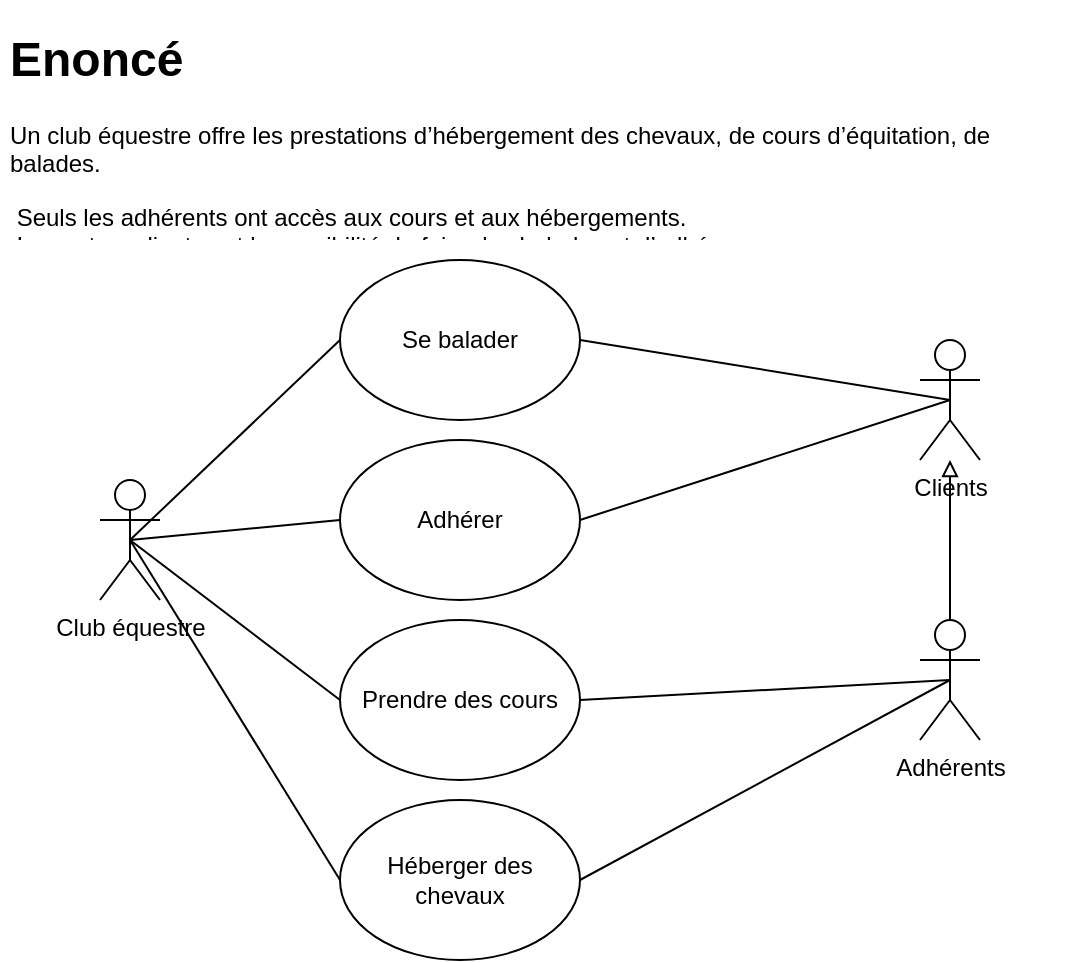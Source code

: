 <mxfile version="13.10.9" type="github">
  <diagram id="fj_6yyRCk6_pBZ1UsKmy" name="Page-1">
    <mxGraphModel dx="1038" dy="575" grid="1" gridSize="10" guides="1" tooltips="1" connect="1" arrows="1" fold="1" page="1" pageScale="1" pageWidth="827" pageHeight="1169" math="0" shadow="0">
      <root>
        <mxCell id="0" />
        <mxCell id="1" parent="0" />
        <mxCell id="PqAbD0kS9idpESj6kXeT-1" value="Club équestre" style="shape=umlActor;verticalLabelPosition=bottom;verticalAlign=top;html=1;outlineConnect=0;" vertex="1" parent="1">
          <mxGeometry x="70" y="240" width="30" height="60" as="geometry" />
        </mxCell>
        <mxCell id="PqAbD0kS9idpESj6kXeT-3" value="&lt;h1&gt;Enoncé&lt;br&gt;&lt;/h1&gt;&lt;p&gt;Un club équestre offre les prestations d’hébergement des chevaux, de cours d’équitation, de balades.&lt;/p&gt;&lt;p&gt;&amp;nbsp;Seuls les adhérents ont accès aux cours et aux hébergements.&lt;br&gt;&amp;nbsp;Les autres clients ont la possibilité de faire des balades et d’adhérer.&lt;/p&gt;" style="text;html=1;strokeColor=none;fillColor=none;spacing=5;spacingTop=-20;whiteSpace=wrap;overflow=hidden;rounded=0;" vertex="1" parent="1">
          <mxGeometry x="20" y="10" width="540" height="110" as="geometry" />
        </mxCell>
        <mxCell id="PqAbD0kS9idpESj6kXeT-13" value="&lt;div align=&quot;center&quot;&gt;Prendre des cours&lt;/div&gt;" style="ellipse;whiteSpace=wrap;html=1;verticalAlign=middle;align=center;" vertex="1" parent="1">
          <mxGeometry x="190" y="310" width="120" height="80" as="geometry" />
        </mxCell>
        <mxCell id="PqAbD0kS9idpESj6kXeT-20" value="" style="edgeStyle=orthogonalEdgeStyle;rounded=0;orthogonalLoop=1;jettySize=auto;html=1;endArrow=block;endFill=0;" edge="1" parent="1" source="PqAbD0kS9idpESj6kXeT-18" target="PqAbD0kS9idpESj6kXeT-15">
          <mxGeometry relative="1" as="geometry" />
        </mxCell>
        <mxCell id="PqAbD0kS9idpESj6kXeT-18" value="Adhérents" style="shape=umlActor;verticalLabelPosition=bottom;verticalAlign=top;html=1;outlineConnect=0;" vertex="1" parent="1">
          <mxGeometry x="480" y="310" width="30" height="60" as="geometry" />
        </mxCell>
        <mxCell id="PqAbD0kS9idpESj6kXeT-25" value="" style="endArrow=none;html=1;exitX=0.5;exitY=0.5;exitDx=0;exitDy=0;exitPerimeter=0;entryX=0;entryY=0.5;entryDx=0;entryDy=0;" edge="1" parent="1" source="PqAbD0kS9idpESj6kXeT-1" target="PqAbD0kS9idpESj6kXeT-13">
          <mxGeometry width="50" height="50" relative="1" as="geometry">
            <mxPoint x="200" y="370" as="sourcePoint" />
            <mxPoint x="250" y="320" as="targetPoint" />
          </mxGeometry>
        </mxCell>
        <mxCell id="PqAbD0kS9idpESj6kXeT-15" value="Clients" style="shape=umlActor;verticalLabelPosition=bottom;verticalAlign=top;html=1;outlineConnect=0;" vertex="1" parent="1">
          <mxGeometry x="480" y="170" width="30" height="60" as="geometry" />
        </mxCell>
        <mxCell id="PqAbD0kS9idpESj6kXeT-26" value="Héberger des &lt;br&gt;chevaux" style="ellipse;whiteSpace=wrap;html=1;verticalAlign=middle;align=center;" vertex="1" parent="1">
          <mxGeometry x="190" y="400" width="120" height="80" as="geometry" />
        </mxCell>
        <mxCell id="PqAbD0kS9idpESj6kXeT-29" value="" style="endArrow=none;html=1;entryX=0;entryY=0.5;entryDx=0;entryDy=0;exitX=0.5;exitY=0.5;exitDx=0;exitDy=0;exitPerimeter=0;" edge="1" parent="1" source="PqAbD0kS9idpESj6kXeT-1" target="PqAbD0kS9idpESj6kXeT-26">
          <mxGeometry width="50" height="50" relative="1" as="geometry">
            <mxPoint x="135" y="270" as="sourcePoint" />
            <mxPoint x="190" y="170" as="targetPoint" />
          </mxGeometry>
        </mxCell>
        <mxCell id="PqAbD0kS9idpESj6kXeT-30" value="Adhérer" style="ellipse;whiteSpace=wrap;html=1;verticalAlign=middle;align=center;" vertex="1" parent="1">
          <mxGeometry x="190" y="220" width="120" height="80" as="geometry" />
        </mxCell>
        <mxCell id="PqAbD0kS9idpESj6kXeT-32" value="" style="endArrow=none;html=1;exitX=0.5;exitY=0.5;exitDx=0;exitDy=0;exitPerimeter=0;entryX=0;entryY=0.5;entryDx=0;entryDy=0;" edge="1" parent="1" source="PqAbD0kS9idpESj6kXeT-1" target="PqAbD0kS9idpESj6kXeT-30">
          <mxGeometry width="50" height="50" relative="1" as="geometry">
            <mxPoint x="135" y="270" as="sourcePoint" />
            <mxPoint x="190" y="320" as="targetPoint" />
          </mxGeometry>
        </mxCell>
        <mxCell id="PqAbD0kS9idpESj6kXeT-33" value="Se balader" style="ellipse;whiteSpace=wrap;html=1;verticalAlign=middle;align=center;" vertex="1" parent="1">
          <mxGeometry x="190" y="130" width="120" height="80" as="geometry" />
        </mxCell>
        <mxCell id="PqAbD0kS9idpESj6kXeT-34" value="" style="endArrow=none;html=1;exitX=0.5;exitY=0.5;exitDx=0;exitDy=0;exitPerimeter=0;entryX=0;entryY=0.5;entryDx=0;entryDy=0;" edge="1" parent="1" source="PqAbD0kS9idpESj6kXeT-1" target="PqAbD0kS9idpESj6kXeT-33">
          <mxGeometry width="50" height="50" relative="1" as="geometry">
            <mxPoint x="135" y="270" as="sourcePoint" />
            <mxPoint x="190" y="260" as="targetPoint" />
          </mxGeometry>
        </mxCell>
        <mxCell id="PqAbD0kS9idpESj6kXeT-36" value="" style="endArrow=none;html=1;exitX=1;exitY=0.5;exitDx=0;exitDy=0;entryX=0.5;entryY=0.5;entryDx=0;entryDy=0;entryPerimeter=0;" edge="1" parent="1" source="PqAbD0kS9idpESj6kXeT-33" target="PqAbD0kS9idpESj6kXeT-15">
          <mxGeometry width="50" height="50" relative="1" as="geometry">
            <mxPoint x="390" y="300" as="sourcePoint" />
            <mxPoint x="445" y="200" as="targetPoint" />
          </mxGeometry>
        </mxCell>
        <mxCell id="PqAbD0kS9idpESj6kXeT-37" value="" style="endArrow=none;html=1;exitX=1;exitY=0.5;exitDx=0;exitDy=0;entryX=0.5;entryY=0.5;entryDx=0;entryDy=0;entryPerimeter=0;" edge="1" parent="1" source="PqAbD0kS9idpESj6kXeT-30">
          <mxGeometry width="50" height="50" relative="1" as="geometry">
            <mxPoint x="310" y="170" as="sourcePoint" />
            <mxPoint x="495" y="200" as="targetPoint" />
          </mxGeometry>
        </mxCell>
        <mxCell id="PqAbD0kS9idpESj6kXeT-38" value="" style="endArrow=none;html=1;exitX=1;exitY=0.5;exitDx=0;exitDy=0;entryX=0.5;entryY=0.5;entryDx=0;entryDy=0;entryPerimeter=0;" edge="1" parent="1" source="PqAbD0kS9idpESj6kXeT-13" target="PqAbD0kS9idpESj6kXeT-18">
          <mxGeometry width="50" height="50" relative="1" as="geometry">
            <mxPoint x="310" y="410" as="sourcePoint" />
            <mxPoint x="495" y="350" as="targetPoint" />
          </mxGeometry>
        </mxCell>
        <mxCell id="PqAbD0kS9idpESj6kXeT-39" value="" style="endArrow=none;html=1;exitX=1;exitY=0.5;exitDx=0;exitDy=0;entryX=0.5;entryY=0.5;entryDx=0;entryDy=0;entryPerimeter=0;" edge="1" parent="1" source="PqAbD0kS9idpESj6kXeT-26">
          <mxGeometry width="50" height="50" relative="1" as="geometry">
            <mxPoint x="310" y="350" as="sourcePoint" />
            <mxPoint x="495" y="340" as="targetPoint" />
          </mxGeometry>
        </mxCell>
      </root>
    </mxGraphModel>
  </diagram>
</mxfile>

